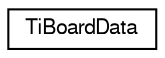 digraph "Graphical Class Hierarchy"
{
  edge [fontname="FreeSans",fontsize="10",labelfontname="FreeSans",labelfontsize="10"];
  node [fontname="FreeSans",fontsize="10",shape=record];
  rankdir="LR";
  Node1 [label="TiBoardData",height=0.2,width=0.4,color="black", fillcolor="white", style="filled",URL="$de/de1/struct_ti_board_data.html"];
}
